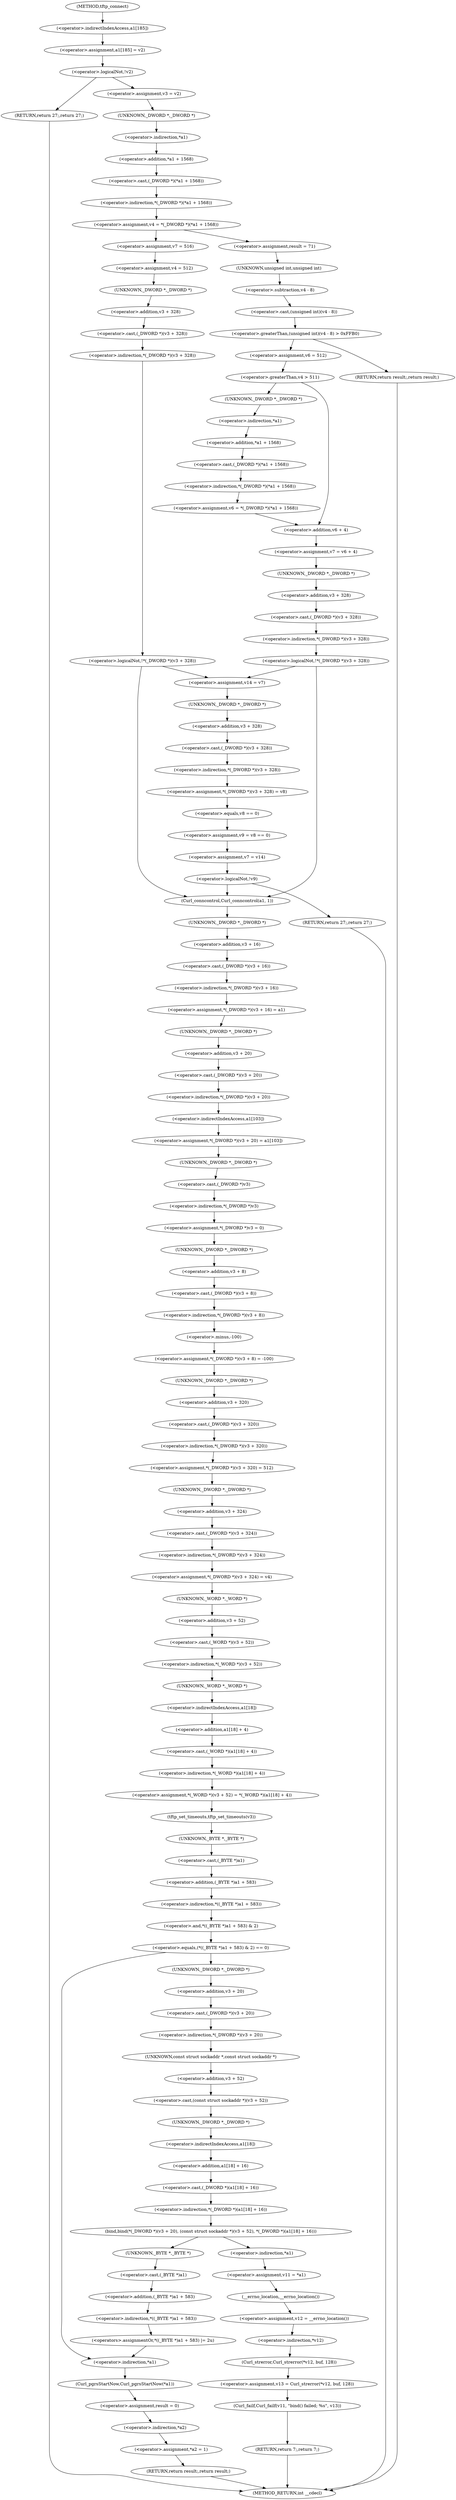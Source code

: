 digraph tftp_connect {  
"1000136" [label = "(<operator>.assignment,a1[185] = v2)" ]
"1000137" [label = "(<operator>.indirectIndexAccess,a1[185])" ]
"1000142" [label = "(<operator>.logicalNot,!v2)" ]
"1000144" [label = "(RETURN,return 27;,return 27;)" ]
"1000146" [label = "(<operator>.assignment,v3 = v2)" ]
"1000149" [label = "(<operator>.assignment,v4 = *(_DWORD *)(*a1 + 1568))" ]
"1000151" [label = "(<operator>.indirection,*(_DWORD *)(*a1 + 1568))" ]
"1000152" [label = "(<operator>.cast,(_DWORD *)(*a1 + 1568))" ]
"1000153" [label = "(UNKNOWN,_DWORD *,_DWORD *)" ]
"1000154" [label = "(<operator>.addition,*a1 + 1568)" ]
"1000155" [label = "(<operator>.indirection,*a1)" ]
"1000161" [label = "(<operator>.assignment,result = 71)" ]
"1000165" [label = "(<operator>.greaterThan,(unsigned int)(v4 - 8) > 0xFFB0)" ]
"1000166" [label = "(<operator>.cast,(unsigned int)(v4 - 8))" ]
"1000167" [label = "(UNKNOWN,unsigned int,unsigned int)" ]
"1000168" [label = "(<operator>.subtraction,v4 - 8)" ]
"1000172" [label = "(RETURN,return result;,return result;)" ]
"1000174" [label = "(<operator>.assignment,v6 = 512)" ]
"1000178" [label = "(<operator>.greaterThan,v4 > 511)" ]
"1000181" [label = "(<operator>.assignment,v6 = *(_DWORD *)(*a1 + 1568))" ]
"1000183" [label = "(<operator>.indirection,*(_DWORD *)(*a1 + 1568))" ]
"1000184" [label = "(<operator>.cast,(_DWORD *)(*a1 + 1568))" ]
"1000185" [label = "(UNKNOWN,_DWORD *,_DWORD *)" ]
"1000186" [label = "(<operator>.addition,*a1 + 1568)" ]
"1000187" [label = "(<operator>.indirection,*a1)" ]
"1000190" [label = "(<operator>.assignment,v7 = v6 + 4)" ]
"1000192" [label = "(<operator>.addition,v6 + 4)" ]
"1000196" [label = "(<operator>.logicalNot,!*(_DWORD *)(v3 + 328))" ]
"1000197" [label = "(<operator>.indirection,*(_DWORD *)(v3 + 328))" ]
"1000198" [label = "(<operator>.cast,(_DWORD *)(v3 + 328))" ]
"1000199" [label = "(UNKNOWN,_DWORD *,_DWORD *)" ]
"1000200" [label = "(<operator>.addition,v3 + 328)" ]
"1000205" [label = "(<operator>.assignment,v14 = v7)" ]
"1000211" [label = "(<operator>.assignment,*(_DWORD *)(v3 + 328) = v8)" ]
"1000212" [label = "(<operator>.indirection,*(_DWORD *)(v3 + 328))" ]
"1000213" [label = "(<operator>.cast,(_DWORD *)(v3 + 328))" ]
"1000214" [label = "(UNKNOWN,_DWORD *,_DWORD *)" ]
"1000215" [label = "(<operator>.addition,v3 + 328)" ]
"1000219" [label = "(<operator>.assignment,v9 = v8 == 0)" ]
"1000221" [label = "(<operator>.equals,v8 == 0)" ]
"1000224" [label = "(<operator>.assignment,v7 = v14)" ]
"1000228" [label = "(<operator>.logicalNot,!v9)" ]
"1000231" [label = "(RETURN,return 27;,return 27;)" ]
"1000235" [label = "(<operator>.assignment,v7 = 516)" ]
"1000238" [label = "(<operator>.assignment,v4 = 512)" ]
"1000242" [label = "(<operator>.logicalNot,!*(_DWORD *)(v3 + 328))" ]
"1000243" [label = "(<operator>.indirection,*(_DWORD *)(v3 + 328))" ]
"1000244" [label = "(<operator>.cast,(_DWORD *)(v3 + 328))" ]
"1000245" [label = "(UNKNOWN,_DWORD *,_DWORD *)" ]
"1000246" [label = "(<operator>.addition,v3 + 328)" ]
"1000252" [label = "(Curl_conncontrol,Curl_conncontrol(a1, 1))" ]
"1000255" [label = "(<operator>.assignment,*(_DWORD *)(v3 + 16) = a1)" ]
"1000256" [label = "(<operator>.indirection,*(_DWORD *)(v3 + 16))" ]
"1000257" [label = "(<operator>.cast,(_DWORD *)(v3 + 16))" ]
"1000258" [label = "(UNKNOWN,_DWORD *,_DWORD *)" ]
"1000259" [label = "(<operator>.addition,v3 + 16)" ]
"1000263" [label = "(<operator>.assignment,*(_DWORD *)(v3 + 20) = a1[103])" ]
"1000264" [label = "(<operator>.indirection,*(_DWORD *)(v3 + 20))" ]
"1000265" [label = "(<operator>.cast,(_DWORD *)(v3 + 20))" ]
"1000266" [label = "(UNKNOWN,_DWORD *,_DWORD *)" ]
"1000267" [label = "(<operator>.addition,v3 + 20)" ]
"1000270" [label = "(<operator>.indirectIndexAccess,a1[103])" ]
"1000273" [label = "(<operator>.assignment,*(_DWORD *)v3 = 0)" ]
"1000274" [label = "(<operator>.indirection,*(_DWORD *)v3)" ]
"1000275" [label = "(<operator>.cast,(_DWORD *)v3)" ]
"1000276" [label = "(UNKNOWN,_DWORD *,_DWORD *)" ]
"1000279" [label = "(<operator>.assignment,*(_DWORD *)(v3 + 8) = -100)" ]
"1000280" [label = "(<operator>.indirection,*(_DWORD *)(v3 + 8))" ]
"1000281" [label = "(<operator>.cast,(_DWORD *)(v3 + 8))" ]
"1000282" [label = "(UNKNOWN,_DWORD *,_DWORD *)" ]
"1000283" [label = "(<operator>.addition,v3 + 8)" ]
"1000286" [label = "(<operator>.minus,-100)" ]
"1000288" [label = "(<operator>.assignment,*(_DWORD *)(v3 + 320) = 512)" ]
"1000289" [label = "(<operator>.indirection,*(_DWORD *)(v3 + 320))" ]
"1000290" [label = "(<operator>.cast,(_DWORD *)(v3 + 320))" ]
"1000291" [label = "(UNKNOWN,_DWORD *,_DWORD *)" ]
"1000292" [label = "(<operator>.addition,v3 + 320)" ]
"1000296" [label = "(<operator>.assignment,*(_DWORD *)(v3 + 324) = v4)" ]
"1000297" [label = "(<operator>.indirection,*(_DWORD *)(v3 + 324))" ]
"1000298" [label = "(<operator>.cast,(_DWORD *)(v3 + 324))" ]
"1000299" [label = "(UNKNOWN,_DWORD *,_DWORD *)" ]
"1000300" [label = "(<operator>.addition,v3 + 324)" ]
"1000304" [label = "(<operator>.assignment,*(_WORD *)(v3 + 52) = *(_WORD *)(a1[18] + 4))" ]
"1000305" [label = "(<operator>.indirection,*(_WORD *)(v3 + 52))" ]
"1000306" [label = "(<operator>.cast,(_WORD *)(v3 + 52))" ]
"1000307" [label = "(UNKNOWN,_WORD *,_WORD *)" ]
"1000308" [label = "(<operator>.addition,v3 + 52)" ]
"1000311" [label = "(<operator>.indirection,*(_WORD *)(a1[18] + 4))" ]
"1000312" [label = "(<operator>.cast,(_WORD *)(a1[18] + 4))" ]
"1000313" [label = "(UNKNOWN,_WORD *,_WORD *)" ]
"1000314" [label = "(<operator>.addition,a1[18] + 4)" ]
"1000315" [label = "(<operator>.indirectIndexAccess,a1[18])" ]
"1000319" [label = "(tftp_set_timeouts,tftp_set_timeouts(v3))" ]
"1000322" [label = "(<operator>.equals,(*((_BYTE *)a1 + 583) & 2) == 0)" ]
"1000323" [label = "(<operator>.and,*((_BYTE *)a1 + 583) & 2)" ]
"1000324" [label = "(<operator>.indirection,*((_BYTE *)a1 + 583))" ]
"1000325" [label = "(<operator>.addition,(_BYTE *)a1 + 583)" ]
"1000326" [label = "(<operator>.cast,(_BYTE *)a1)" ]
"1000327" [label = "(UNKNOWN,_BYTE *,_BYTE *)" ]
"1000334" [label = "(bind,bind(*(_DWORD *)(v3 + 20), (const struct sockaddr *)(v3 + 52), *(_DWORD *)(a1[18] + 16)))" ]
"1000335" [label = "(<operator>.indirection,*(_DWORD *)(v3 + 20))" ]
"1000336" [label = "(<operator>.cast,(_DWORD *)(v3 + 20))" ]
"1000337" [label = "(UNKNOWN,_DWORD *,_DWORD *)" ]
"1000338" [label = "(<operator>.addition,v3 + 20)" ]
"1000341" [label = "(<operator>.cast,(const struct sockaddr *)(v3 + 52))" ]
"1000342" [label = "(UNKNOWN,const struct sockaddr *,const struct sockaddr *)" ]
"1000343" [label = "(<operator>.addition,v3 + 52)" ]
"1000346" [label = "(<operator>.indirection,*(_DWORD *)(a1[18] + 16))" ]
"1000347" [label = "(<operator>.cast,(_DWORD *)(a1[18] + 16))" ]
"1000348" [label = "(UNKNOWN,_DWORD *,_DWORD *)" ]
"1000349" [label = "(<operator>.addition,a1[18] + 16)" ]
"1000350" [label = "(<operator>.indirectIndexAccess,a1[18])" ]
"1000355" [label = "(<operator>.assignment,v11 = *a1)" ]
"1000357" [label = "(<operator>.indirection,*a1)" ]
"1000359" [label = "(<operator>.assignment,v12 = __errno_location())" ]
"1000361" [label = "(__errno_location,__errno_location())" ]
"1000362" [label = "(<operator>.assignment,v13 = Curl_strerror(*v12, buf, 128))" ]
"1000364" [label = "(Curl_strerror,Curl_strerror(*v12, buf, 128))" ]
"1000365" [label = "(<operator>.indirection,*v12)" ]
"1000369" [label = "(Curl_failf,Curl_failf(v11, \"bind() failed; %s\", v13))" ]
"1000373" [label = "(RETURN,return 7;,return 7;)" ]
"1000375" [label = "(<operators>.assignmentOr,*((_BYTE *)a1 + 583) |= 2u)" ]
"1000376" [label = "(<operator>.indirection,*((_BYTE *)a1 + 583))" ]
"1000377" [label = "(<operator>.addition,(_BYTE *)a1 + 583)" ]
"1000378" [label = "(<operator>.cast,(_BYTE *)a1)" ]
"1000379" [label = "(UNKNOWN,_BYTE *,_BYTE *)" ]
"1000383" [label = "(Curl_pgrsStartNow,Curl_pgrsStartNow(*a1))" ]
"1000384" [label = "(<operator>.indirection,*a1)" ]
"1000386" [label = "(<operator>.assignment,result = 0)" ]
"1000389" [label = "(<operator>.assignment,*a2 = 1)" ]
"1000390" [label = "(<operator>.indirection,*a2)" ]
"1000393" [label = "(RETURN,return result;,return result;)" ]
"1000115" [label = "(METHOD,tftp_connect)" ]
"1000395" [label = "(METHOD_RETURN,int __cdecl)" ]
  "1000136" -> "1000142" 
  "1000137" -> "1000136" 
  "1000142" -> "1000144" 
  "1000142" -> "1000146" 
  "1000144" -> "1000395" 
  "1000146" -> "1000153" 
  "1000149" -> "1000161" 
  "1000149" -> "1000235" 
  "1000151" -> "1000149" 
  "1000152" -> "1000151" 
  "1000153" -> "1000155" 
  "1000154" -> "1000152" 
  "1000155" -> "1000154" 
  "1000161" -> "1000167" 
  "1000165" -> "1000172" 
  "1000165" -> "1000174" 
  "1000166" -> "1000165" 
  "1000167" -> "1000168" 
  "1000168" -> "1000166" 
  "1000172" -> "1000395" 
  "1000174" -> "1000178" 
  "1000178" -> "1000185" 
  "1000178" -> "1000192" 
  "1000181" -> "1000192" 
  "1000183" -> "1000181" 
  "1000184" -> "1000183" 
  "1000185" -> "1000187" 
  "1000186" -> "1000184" 
  "1000187" -> "1000186" 
  "1000190" -> "1000199" 
  "1000192" -> "1000190" 
  "1000196" -> "1000205" 
  "1000196" -> "1000252" 
  "1000197" -> "1000196" 
  "1000198" -> "1000197" 
  "1000199" -> "1000200" 
  "1000200" -> "1000198" 
  "1000205" -> "1000214" 
  "1000211" -> "1000221" 
  "1000212" -> "1000211" 
  "1000213" -> "1000212" 
  "1000214" -> "1000215" 
  "1000215" -> "1000213" 
  "1000219" -> "1000224" 
  "1000221" -> "1000219" 
  "1000224" -> "1000228" 
  "1000228" -> "1000252" 
  "1000228" -> "1000231" 
  "1000231" -> "1000395" 
  "1000235" -> "1000238" 
  "1000238" -> "1000245" 
  "1000242" -> "1000205" 
  "1000242" -> "1000252" 
  "1000243" -> "1000242" 
  "1000244" -> "1000243" 
  "1000245" -> "1000246" 
  "1000246" -> "1000244" 
  "1000252" -> "1000258" 
  "1000255" -> "1000266" 
  "1000256" -> "1000255" 
  "1000257" -> "1000256" 
  "1000258" -> "1000259" 
  "1000259" -> "1000257" 
  "1000263" -> "1000276" 
  "1000264" -> "1000270" 
  "1000265" -> "1000264" 
  "1000266" -> "1000267" 
  "1000267" -> "1000265" 
  "1000270" -> "1000263" 
  "1000273" -> "1000282" 
  "1000274" -> "1000273" 
  "1000275" -> "1000274" 
  "1000276" -> "1000275" 
  "1000279" -> "1000291" 
  "1000280" -> "1000286" 
  "1000281" -> "1000280" 
  "1000282" -> "1000283" 
  "1000283" -> "1000281" 
  "1000286" -> "1000279" 
  "1000288" -> "1000299" 
  "1000289" -> "1000288" 
  "1000290" -> "1000289" 
  "1000291" -> "1000292" 
  "1000292" -> "1000290" 
  "1000296" -> "1000307" 
  "1000297" -> "1000296" 
  "1000298" -> "1000297" 
  "1000299" -> "1000300" 
  "1000300" -> "1000298" 
  "1000304" -> "1000319" 
  "1000305" -> "1000313" 
  "1000306" -> "1000305" 
  "1000307" -> "1000308" 
  "1000308" -> "1000306" 
  "1000311" -> "1000304" 
  "1000312" -> "1000311" 
  "1000313" -> "1000315" 
  "1000314" -> "1000312" 
  "1000315" -> "1000314" 
  "1000319" -> "1000327" 
  "1000322" -> "1000337" 
  "1000322" -> "1000384" 
  "1000323" -> "1000322" 
  "1000324" -> "1000323" 
  "1000325" -> "1000324" 
  "1000326" -> "1000325" 
  "1000327" -> "1000326" 
  "1000334" -> "1000379" 
  "1000334" -> "1000357" 
  "1000335" -> "1000342" 
  "1000336" -> "1000335" 
  "1000337" -> "1000338" 
  "1000338" -> "1000336" 
  "1000341" -> "1000348" 
  "1000342" -> "1000343" 
  "1000343" -> "1000341" 
  "1000346" -> "1000334" 
  "1000347" -> "1000346" 
  "1000348" -> "1000350" 
  "1000349" -> "1000347" 
  "1000350" -> "1000349" 
  "1000355" -> "1000361" 
  "1000357" -> "1000355" 
  "1000359" -> "1000365" 
  "1000361" -> "1000359" 
  "1000362" -> "1000369" 
  "1000364" -> "1000362" 
  "1000365" -> "1000364" 
  "1000369" -> "1000373" 
  "1000373" -> "1000395" 
  "1000375" -> "1000384" 
  "1000376" -> "1000375" 
  "1000377" -> "1000376" 
  "1000378" -> "1000377" 
  "1000379" -> "1000378" 
  "1000383" -> "1000386" 
  "1000384" -> "1000383" 
  "1000386" -> "1000390" 
  "1000389" -> "1000393" 
  "1000390" -> "1000389" 
  "1000393" -> "1000395" 
  "1000115" -> "1000137" 
}
